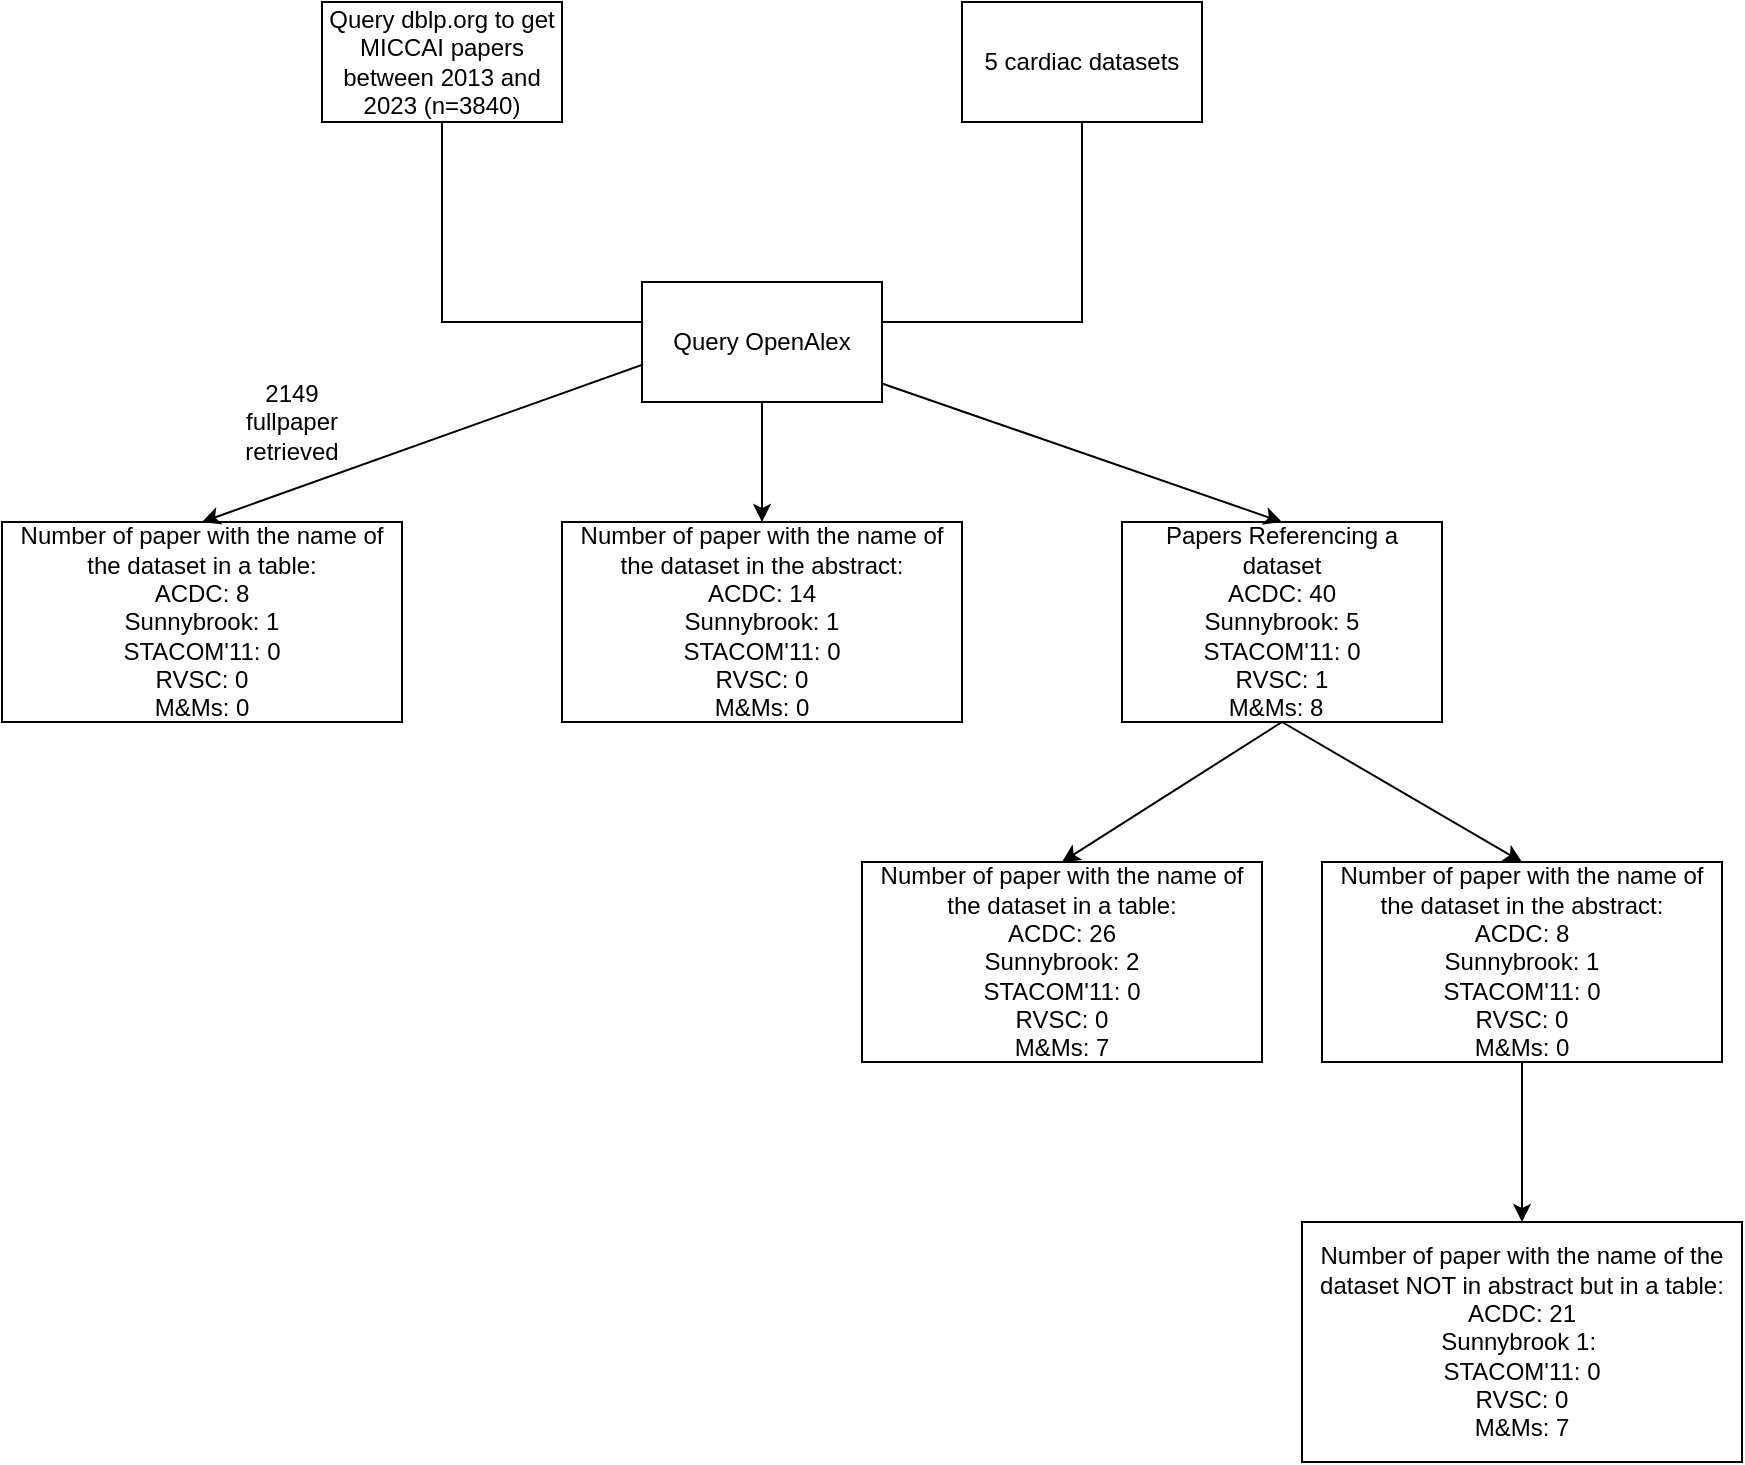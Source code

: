 <mxfile version="21.5.0" type="device">
  <diagram name="Page-1" id="DEeEqAGGC7hHPTjrnmnX">
    <mxGraphModel dx="1360" dy="843" grid="1" gridSize="10" guides="1" tooltips="1" connect="1" arrows="1" fold="1" page="1" pageScale="1" pageWidth="827" pageHeight="1169" math="0" shadow="0">
      <root>
        <mxCell id="0" />
        <mxCell id="1" parent="0" />
        <mxCell id="kYmHH0D3QfaIQrBctRtj-2" value="Query dblp.org to get MICCAI papers between 2013 and 2023 (n=3840)" style="rounded=0;whiteSpace=wrap;html=1;" vertex="1" parent="1">
          <mxGeometry x="180" y="120" width="120" height="60" as="geometry" />
        </mxCell>
        <mxCell id="kYmHH0D3QfaIQrBctRtj-3" value="5 cardiac datasets" style="rounded=0;whiteSpace=wrap;html=1;" vertex="1" parent="1">
          <mxGeometry x="500" y="120" width="120" height="60" as="geometry" />
        </mxCell>
        <mxCell id="kYmHH0D3QfaIQrBctRtj-6" value="Papers Referencing a dataset&lt;br&gt;ACDC: 40&lt;br&gt;Sunnybrook: 5&lt;br&gt;STACOM&#39;11: 0&lt;br&gt;RVSC: 1&lt;br&gt;M&amp;amp;Ms: 8&lt;span style=&quot;white-space: pre;&quot;&gt;&#x9;&lt;/span&gt;" style="rounded=0;whiteSpace=wrap;html=1;" vertex="1" parent="1">
          <mxGeometry x="580" y="380" width="160" height="100" as="geometry" />
        </mxCell>
        <mxCell id="kYmHH0D3QfaIQrBctRtj-25" value="" style="edgeStyle=orthogonalEdgeStyle;rounded=0;orthogonalLoop=1;jettySize=auto;html=1;" edge="1" parent="1" source="kYmHH0D3QfaIQrBctRtj-7" target="kYmHH0D3QfaIQrBctRtj-24">
          <mxGeometry relative="1" as="geometry" />
        </mxCell>
        <mxCell id="kYmHH0D3QfaIQrBctRtj-7" value="Number of paper with the name of the dataset in the abstract:&lt;br&gt;ACDC: 8&lt;br style=&quot;border-color: var(--border-color);&quot;&gt;Sunnybrook: 1&lt;br style=&quot;border-color: var(--border-color);&quot;&gt;STACOM&#39;11: 0&lt;br style=&quot;border-color: var(--border-color);&quot;&gt;RVSC: 0&lt;br style=&quot;border-color: var(--border-color);&quot;&gt;M&amp;amp;Ms: 0" style="rounded=0;whiteSpace=wrap;html=1;" vertex="1" parent="1">
          <mxGeometry x="680" y="550" width="200" height="100" as="geometry" />
        </mxCell>
        <mxCell id="kYmHH0D3QfaIQrBctRtj-9" value="Number of paper with the name of the dataset in a table:&lt;br&gt;ACDC: 26&lt;br style=&quot;border-color: var(--border-color);&quot;&gt;Sunnybrook: 2&lt;br style=&quot;border-color: var(--border-color);&quot;&gt;STACOM&#39;11: 0&lt;br style=&quot;border-color: var(--border-color);&quot;&gt;RVSC: 0&lt;br style=&quot;border-color: var(--border-color);&quot;&gt;M&amp;amp;Ms: 7" style="rounded=0;whiteSpace=wrap;html=1;" vertex="1" parent="1">
          <mxGeometry x="450" y="550" width="200" height="100" as="geometry" />
        </mxCell>
        <mxCell id="kYmHH0D3QfaIQrBctRtj-14" value="Number of paper with the name of the dataset in a table:&lt;br&gt;ACDC: 8&lt;br style=&quot;border-color: var(--border-color);&quot;&gt;Sunnybrook: 1&lt;br style=&quot;border-color: var(--border-color);&quot;&gt;STACOM&#39;11: 0&lt;br style=&quot;border-color: var(--border-color);&quot;&gt;RVSC: 0&lt;br style=&quot;border-color: var(--border-color);&quot;&gt;M&amp;amp;Ms: 0" style="rounded=0;whiteSpace=wrap;html=1;" vertex="1" parent="1">
          <mxGeometry x="20" y="380" width="200" height="100" as="geometry" />
        </mxCell>
        <mxCell id="kYmHH0D3QfaIQrBctRtj-15" value="Number of paper with the name of the dataset in the abstract:&lt;br&gt;ACDC: 14&lt;br style=&quot;border-color: var(--border-color);&quot;&gt;Sunnybrook: 1&lt;br style=&quot;border-color: var(--border-color);&quot;&gt;STACOM&#39;11: 0&lt;br style=&quot;border-color: var(--border-color);&quot;&gt;RVSC: 0&lt;br style=&quot;border-color: var(--border-color);&quot;&gt;M&amp;amp;Ms: 0" style="rounded=0;whiteSpace=wrap;html=1;" vertex="1" parent="1">
          <mxGeometry x="300" y="380" width="200" height="100" as="geometry" />
        </mxCell>
        <mxCell id="kYmHH0D3QfaIQrBctRtj-16" value="" style="endArrow=classic;html=1;rounded=0;exitX=0.5;exitY=1;exitDx=0;exitDy=0;entryX=0.5;entryY=0;entryDx=0;entryDy=0;" edge="1" parent="1" source="kYmHH0D3QfaIQrBctRtj-6" target="kYmHH0D3QfaIQrBctRtj-9">
          <mxGeometry width="50" height="50" relative="1" as="geometry">
            <mxPoint x="390" y="460" as="sourcePoint" />
            <mxPoint x="440" y="410" as="targetPoint" />
          </mxGeometry>
        </mxCell>
        <mxCell id="kYmHH0D3QfaIQrBctRtj-17" value="" style="endArrow=classic;html=1;rounded=0;exitX=0.5;exitY=1;exitDx=0;exitDy=0;entryX=0.5;entryY=0;entryDx=0;entryDy=0;" edge="1" parent="1" source="kYmHH0D3QfaIQrBctRtj-6" target="kYmHH0D3QfaIQrBctRtj-7">
          <mxGeometry width="50" height="50" relative="1" as="geometry">
            <mxPoint x="390" y="460" as="sourcePoint" />
            <mxPoint x="440" y="410" as="targetPoint" />
          </mxGeometry>
        </mxCell>
        <mxCell id="kYmHH0D3QfaIQrBctRtj-18" value="" style="endArrow=classic;html=1;rounded=0;entryX=0.5;entryY=0;entryDx=0;entryDy=0;" edge="1" parent="1" target="kYmHH0D3QfaIQrBctRtj-15">
          <mxGeometry width="50" height="50" relative="1" as="geometry">
            <mxPoint x="400" y="280" as="sourcePoint" />
            <mxPoint x="440" y="410" as="targetPoint" />
          </mxGeometry>
        </mxCell>
        <mxCell id="kYmHH0D3QfaIQrBctRtj-19" value="" style="endArrow=none;html=1;rounded=0;exitX=0.5;exitY=1;exitDx=0;exitDy=0;entryX=0.5;entryY=1;entryDx=0;entryDy=0;" edge="1" parent="1" source="kYmHH0D3QfaIQrBctRtj-2" target="kYmHH0D3QfaIQrBctRtj-3">
          <mxGeometry width="50" height="50" relative="1" as="geometry">
            <mxPoint x="390" y="460" as="sourcePoint" />
            <mxPoint x="440" y="410" as="targetPoint" />
            <Array as="points">
              <mxPoint x="240" y="280" />
              <mxPoint x="560" y="280" />
            </Array>
          </mxGeometry>
        </mxCell>
        <mxCell id="kYmHH0D3QfaIQrBctRtj-20" value="" style="endArrow=classic;html=1;rounded=0;entryX=0.5;entryY=0;entryDx=0;entryDy=0;" edge="1" parent="1" source="kYmHH0D3QfaIQrBctRtj-22" target="kYmHH0D3QfaIQrBctRtj-6">
          <mxGeometry width="50" height="50" relative="1" as="geometry">
            <mxPoint x="400" y="280" as="sourcePoint" />
            <mxPoint x="440" y="410" as="targetPoint" />
          </mxGeometry>
        </mxCell>
        <mxCell id="kYmHH0D3QfaIQrBctRtj-21" value="" style="endArrow=classic;html=1;rounded=0;entryX=0.5;entryY=0;entryDx=0;entryDy=0;" edge="1" parent="1" target="kYmHH0D3QfaIQrBctRtj-14">
          <mxGeometry width="50" height="50" relative="1" as="geometry">
            <mxPoint x="400" y="280" as="sourcePoint" />
            <mxPoint x="440" y="410" as="targetPoint" />
          </mxGeometry>
        </mxCell>
        <mxCell id="kYmHH0D3QfaIQrBctRtj-23" value="" style="endArrow=classic;html=1;rounded=0;entryX=0.5;entryY=0;entryDx=0;entryDy=0;" edge="1" parent="1" target="kYmHH0D3QfaIQrBctRtj-22">
          <mxGeometry width="50" height="50" relative="1" as="geometry">
            <mxPoint x="400" y="280" as="sourcePoint" />
            <mxPoint x="660" y="380" as="targetPoint" />
          </mxGeometry>
        </mxCell>
        <mxCell id="kYmHH0D3QfaIQrBctRtj-22" value="Query OpenAlex" style="rounded=0;whiteSpace=wrap;html=1;" vertex="1" parent="1">
          <mxGeometry x="340" y="260" width="120" height="60" as="geometry" />
        </mxCell>
        <mxCell id="kYmHH0D3QfaIQrBctRtj-24" value="Number of paper with the name of the dataset NOT in abstract but in a table:&lt;br&gt;ACDC: 21&lt;br style=&quot;border-color: var(--border-color);&quot;&gt;Sunnybrook 1:&amp;nbsp;&lt;br style=&quot;border-color: var(--border-color);&quot;&gt;STACOM&#39;11: 0&lt;br style=&quot;border-color: var(--border-color);&quot;&gt;RVSC: 0&lt;br style=&quot;border-color: var(--border-color);&quot;&gt;M&amp;amp;Ms: 7" style="rounded=0;whiteSpace=wrap;html=1;" vertex="1" parent="1">
          <mxGeometry x="670" y="730" width="220" height="120" as="geometry" />
        </mxCell>
        <mxCell id="kYmHH0D3QfaIQrBctRtj-27" value="2149 fullpaper retrieved" style="text;html=1;strokeColor=none;fillColor=none;align=center;verticalAlign=middle;whiteSpace=wrap;rounded=0;" vertex="1" parent="1">
          <mxGeometry x="130" y="310" width="70" height="40" as="geometry" />
        </mxCell>
      </root>
    </mxGraphModel>
  </diagram>
</mxfile>

